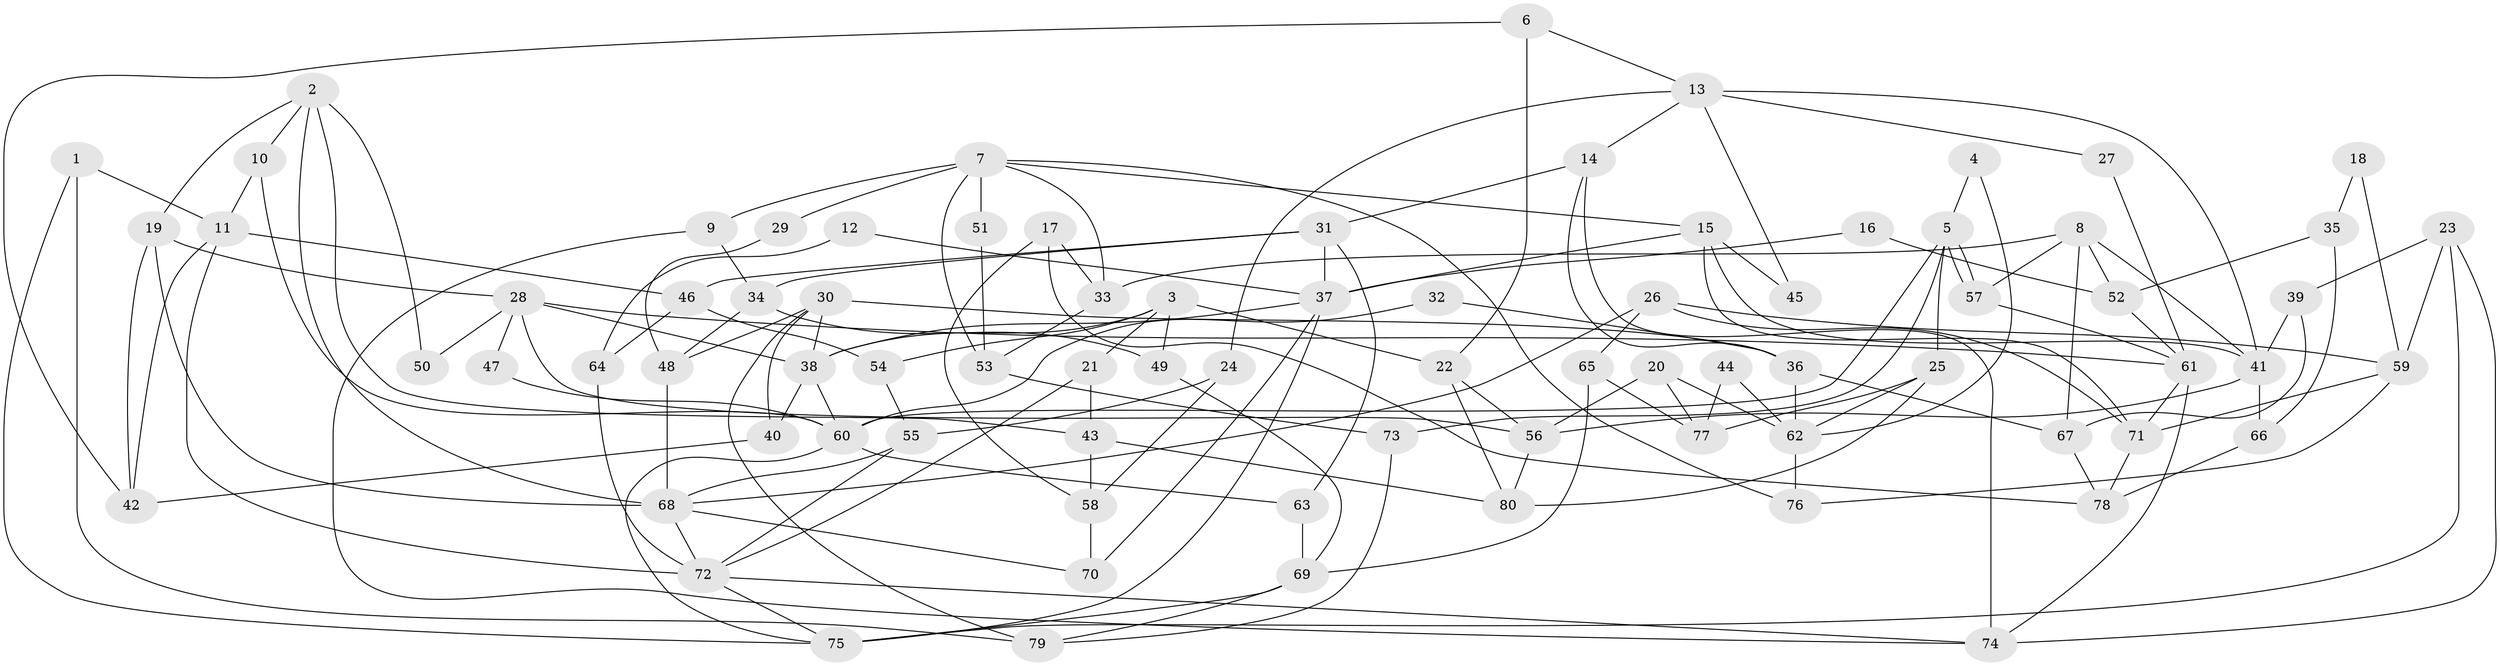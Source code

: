 // Generated by graph-tools (version 1.1) at 2025/51/03/09/25 04:51:41]
// undirected, 80 vertices, 160 edges
graph export_dot {
graph [start="1"]
  node [color=gray90,style=filled];
  1;
  2;
  3;
  4;
  5;
  6;
  7;
  8;
  9;
  10;
  11;
  12;
  13;
  14;
  15;
  16;
  17;
  18;
  19;
  20;
  21;
  22;
  23;
  24;
  25;
  26;
  27;
  28;
  29;
  30;
  31;
  32;
  33;
  34;
  35;
  36;
  37;
  38;
  39;
  40;
  41;
  42;
  43;
  44;
  45;
  46;
  47;
  48;
  49;
  50;
  51;
  52;
  53;
  54;
  55;
  56;
  57;
  58;
  59;
  60;
  61;
  62;
  63;
  64;
  65;
  66;
  67;
  68;
  69;
  70;
  71;
  72;
  73;
  74;
  75;
  76;
  77;
  78;
  79;
  80;
  1 -- 11;
  1 -- 79;
  1 -- 75;
  2 -- 68;
  2 -- 19;
  2 -- 10;
  2 -- 43;
  2 -- 50;
  3 -- 21;
  3 -- 54;
  3 -- 22;
  3 -- 38;
  3 -- 49;
  4 -- 5;
  4 -- 62;
  5 -- 57;
  5 -- 57;
  5 -- 60;
  5 -- 25;
  5 -- 73;
  6 -- 42;
  6 -- 22;
  6 -- 13;
  7 -- 15;
  7 -- 53;
  7 -- 9;
  7 -- 29;
  7 -- 33;
  7 -- 51;
  7 -- 76;
  8 -- 57;
  8 -- 67;
  8 -- 33;
  8 -- 41;
  8 -- 52;
  9 -- 74;
  9 -- 34;
  10 -- 60;
  10 -- 11;
  11 -- 72;
  11 -- 42;
  11 -- 46;
  12 -- 37;
  12 -- 64;
  13 -- 14;
  13 -- 24;
  13 -- 27;
  13 -- 41;
  13 -- 45;
  14 -- 74;
  14 -- 31;
  14 -- 36;
  15 -- 71;
  15 -- 41;
  15 -- 37;
  15 -- 45;
  16 -- 52;
  16 -- 37;
  17 -- 33;
  17 -- 78;
  17 -- 58;
  18 -- 59;
  18 -- 35;
  19 -- 42;
  19 -- 28;
  19 -- 68;
  20 -- 56;
  20 -- 62;
  20 -- 77;
  21 -- 43;
  21 -- 72;
  22 -- 56;
  22 -- 80;
  23 -- 75;
  23 -- 59;
  23 -- 39;
  23 -- 74;
  24 -- 58;
  24 -- 55;
  25 -- 77;
  25 -- 62;
  25 -- 80;
  26 -- 68;
  26 -- 59;
  26 -- 65;
  26 -- 71;
  27 -- 61;
  28 -- 56;
  28 -- 38;
  28 -- 47;
  28 -- 50;
  28 -- 61;
  29 -- 48;
  30 -- 48;
  30 -- 38;
  30 -- 36;
  30 -- 40;
  30 -- 79;
  31 -- 34;
  31 -- 37;
  31 -- 46;
  31 -- 63;
  32 -- 36;
  32 -- 60;
  33 -- 53;
  34 -- 49;
  34 -- 48;
  35 -- 52;
  35 -- 66;
  36 -- 62;
  36 -- 67;
  37 -- 70;
  37 -- 38;
  37 -- 75;
  38 -- 40;
  38 -- 60;
  39 -- 41;
  39 -- 67;
  40 -- 42;
  41 -- 56;
  41 -- 66;
  43 -- 80;
  43 -- 58;
  44 -- 77;
  44 -- 62;
  46 -- 54;
  46 -- 64;
  47 -- 60;
  48 -- 68;
  49 -- 69;
  51 -- 53;
  52 -- 61;
  53 -- 73;
  54 -- 55;
  55 -- 68;
  55 -- 72;
  56 -- 80;
  57 -- 61;
  58 -- 70;
  59 -- 71;
  59 -- 76;
  60 -- 75;
  60 -- 63;
  61 -- 74;
  61 -- 71;
  62 -- 76;
  63 -- 69;
  64 -- 72;
  65 -- 69;
  65 -- 77;
  66 -- 78;
  67 -- 78;
  68 -- 72;
  68 -- 70;
  69 -- 75;
  69 -- 79;
  71 -- 78;
  72 -- 75;
  72 -- 74;
  73 -- 79;
}

